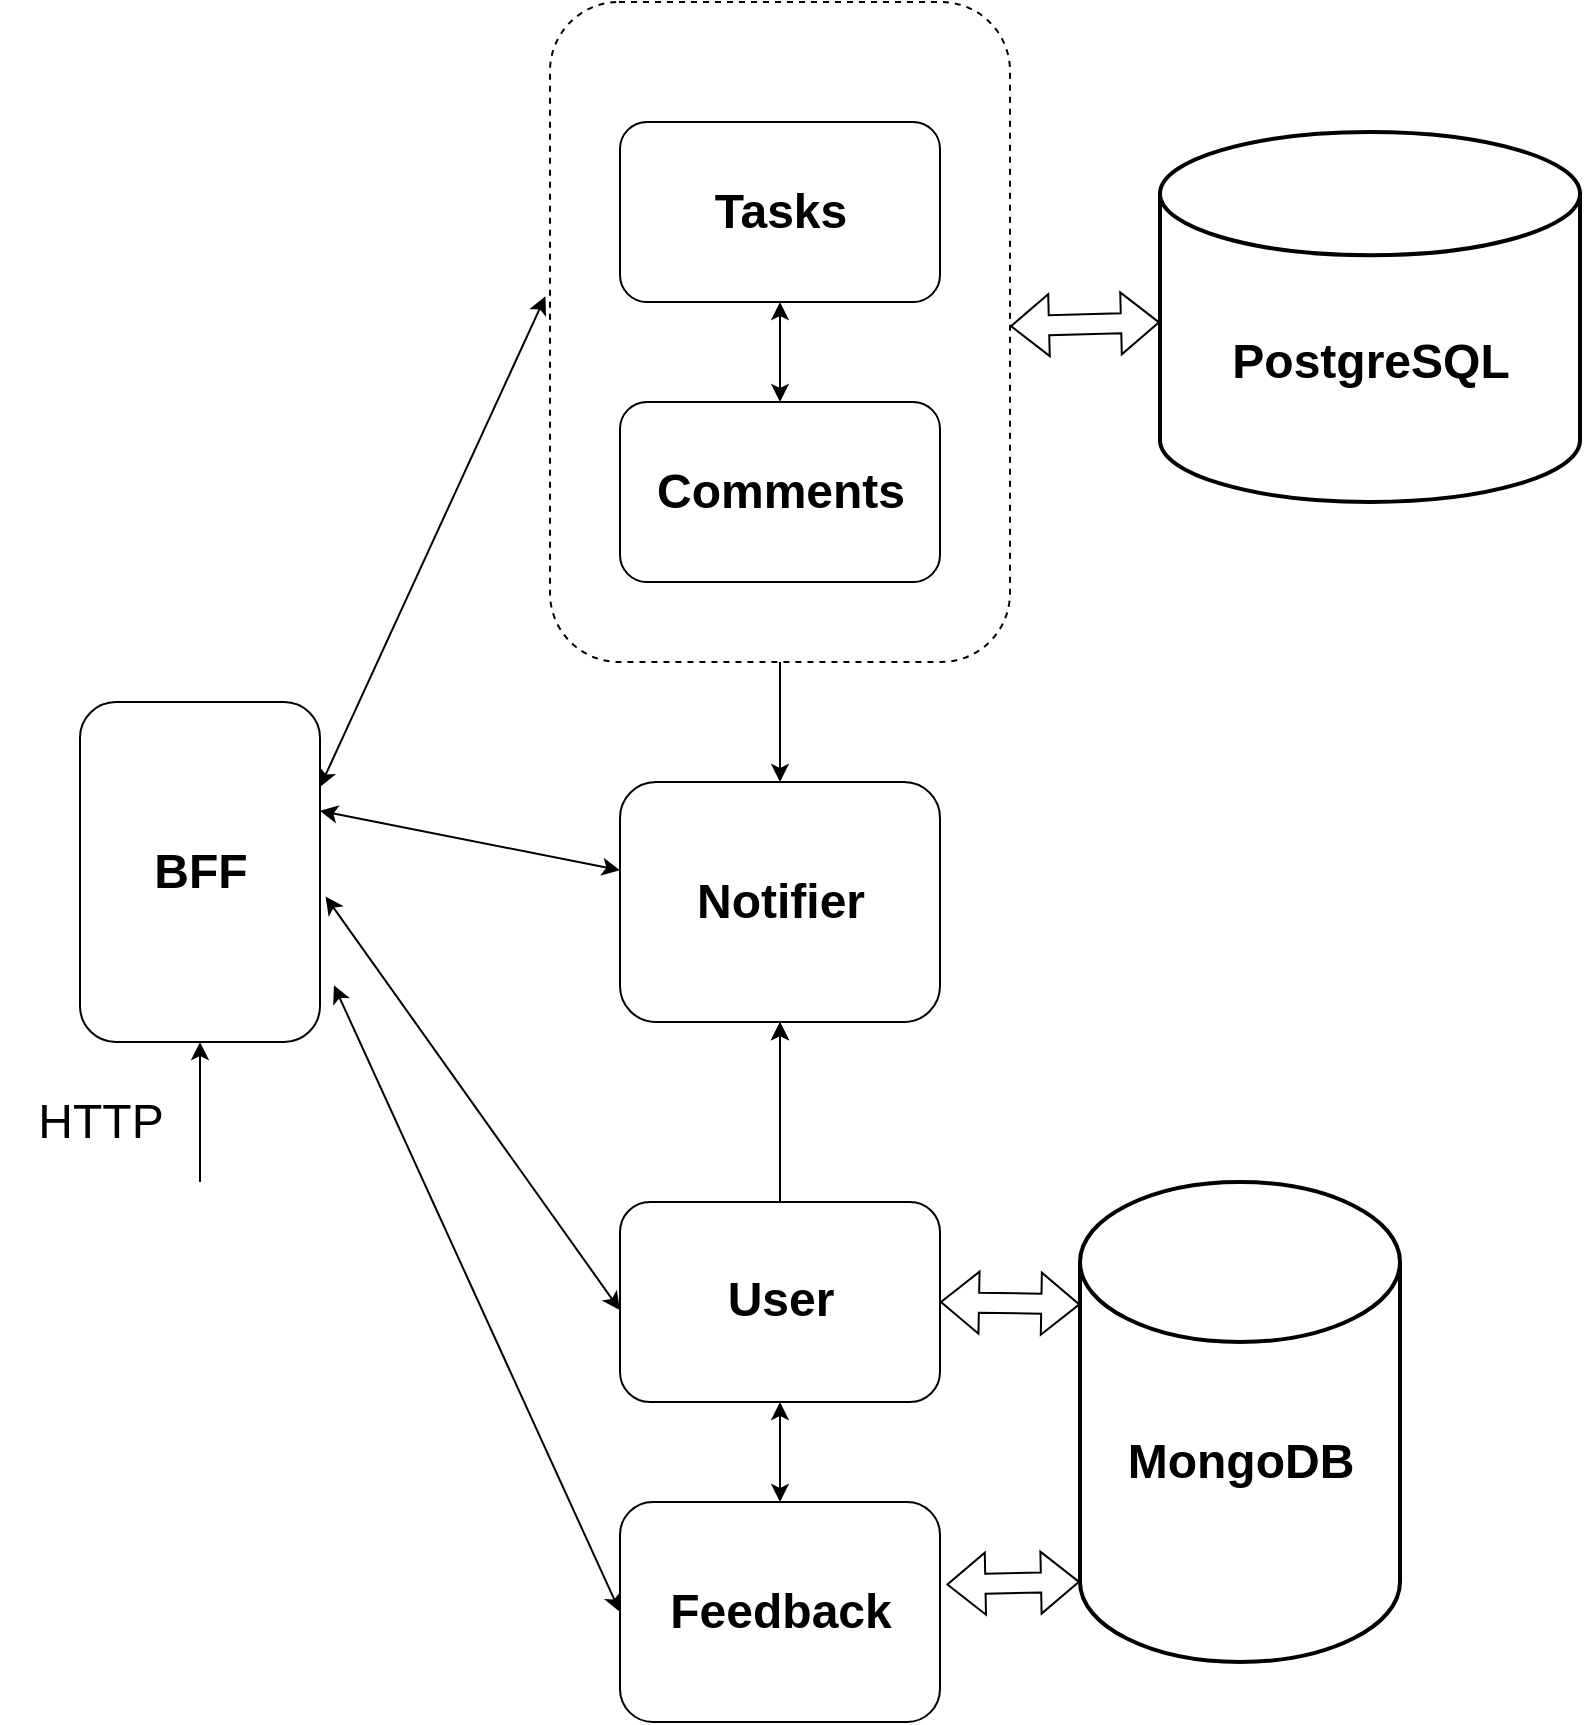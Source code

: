 <mxfile version="20.5.3" type="device"><diagram id="RwthXrA4nnqacq-BFfKK" name="Страница 1"><mxGraphModel dx="1718" dy="986" grid="1" gridSize="10" guides="1" tooltips="1" connect="1" arrows="1" fold="1" page="1" pageScale="1" pageWidth="827" pageHeight="1169" math="0" shadow="0"><root><mxCell id="0"/><mxCell id="1" parent="0"/><mxCell id="2GxBVFWnNDnyGPbpNnvW-55" value="" style="rounded=1;whiteSpace=wrap;html=1;fillColor=none;dashed=1;" vertex="1" parent="1"><mxGeometry x="285" y="70" width="230" height="330" as="geometry"/></mxCell><mxCell id="2GxBVFWnNDnyGPbpNnvW-40" value="" style="rounded=1;whiteSpace=wrap;html=1;" vertex="1" parent="1"><mxGeometry x="320" y="130" width="160" height="90" as="geometry"/></mxCell><mxCell id="2GxBVFWnNDnyGPbpNnvW-41" value="" style="rounded=1;whiteSpace=wrap;html=1;" vertex="1" parent="1"><mxGeometry x="320" y="270" width="160" height="90" as="geometry"/></mxCell><mxCell id="2GxBVFWnNDnyGPbpNnvW-78" value="" style="edgeStyle=orthogonalEdgeStyle;rounded=0;orthogonalLoop=1;jettySize=auto;html=1;" edge="1" parent="1" source="2GxBVFWnNDnyGPbpNnvW-42" target="2GxBVFWnNDnyGPbpNnvW-72"><mxGeometry relative="1" as="geometry"/></mxCell><mxCell id="2GxBVFWnNDnyGPbpNnvW-42" value="" style="rounded=1;whiteSpace=wrap;html=1;" vertex="1" parent="1"><mxGeometry x="320" y="670" width="160" height="100" as="geometry"/></mxCell><mxCell id="2GxBVFWnNDnyGPbpNnvW-43" value="" style="rounded=1;whiteSpace=wrap;html=1;" vertex="1" parent="1"><mxGeometry x="50" y="420" width="120" height="170" as="geometry"/></mxCell><mxCell id="2GxBVFWnNDnyGPbpNnvW-44" value="" style="endArrow=classic;startArrow=classic;html=1;rounded=0;entryX=-0.01;entryY=0.446;entryDx=0;entryDy=0;exitX=1;exitY=0.25;exitDx=0;exitDy=0;entryPerimeter=0;" edge="1" parent="1" source="2GxBVFWnNDnyGPbpNnvW-43" target="2GxBVFWnNDnyGPbpNnvW-55"><mxGeometry width="50" height="50" relative="1" as="geometry"><mxPoint x="230" y="330" as="sourcePoint"/><mxPoint x="280" y="280" as="targetPoint"/></mxGeometry></mxCell><mxCell id="2GxBVFWnNDnyGPbpNnvW-45" value="" style="endArrow=classic;startArrow=classic;html=1;rounded=0;entryX=0;entryY=0.541;entryDx=0;entryDy=0;entryPerimeter=0;exitX=1.023;exitY=0.572;exitDx=0;exitDy=0;exitPerimeter=0;" edge="1" parent="1" target="2GxBVFWnNDnyGPbpNnvW-42" source="2GxBVFWnNDnyGPbpNnvW-43"><mxGeometry width="50" height="50" relative="1" as="geometry"><mxPoint x="220" y="500" as="sourcePoint"/><mxPoint x="460" y="800" as="targetPoint"/></mxGeometry></mxCell><mxCell id="2GxBVFWnNDnyGPbpNnvW-46" value="Tasks" style="text;strokeColor=none;fillColor=none;html=1;fontSize=24;fontStyle=1;verticalAlign=middle;align=center;" vertex="1" parent="1"><mxGeometry x="350" y="155" width="100" height="40" as="geometry"/></mxCell><mxCell id="2GxBVFWnNDnyGPbpNnvW-47" value="Comments" style="text;strokeColor=none;fillColor=none;html=1;fontSize=24;fontStyle=1;verticalAlign=middle;align=center;" vertex="1" parent="1"><mxGeometry x="350" y="290" width="100" height="50" as="geometry"/></mxCell><mxCell id="2GxBVFWnNDnyGPbpNnvW-48" value="BFF" style="text;strokeColor=none;fillColor=none;html=1;fontSize=24;fontStyle=1;verticalAlign=middle;align=center;" vertex="1" parent="1"><mxGeometry x="60" y="485" width="100" height="40" as="geometry"/></mxCell><mxCell id="2GxBVFWnNDnyGPbpNnvW-49" value="User" style="text;strokeColor=none;fillColor=none;html=1;fontSize=24;fontStyle=1;verticalAlign=middle;align=center;" vertex="1" parent="1"><mxGeometry x="350" y="699" width="100" height="40" as="geometry"/></mxCell><mxCell id="2GxBVFWnNDnyGPbpNnvW-51" value="" style="strokeWidth=2;html=1;shape=mxgraph.flowchart.database;whiteSpace=wrap;" vertex="1" parent="1"><mxGeometry x="590" y="135" width="210" height="185" as="geometry"/></mxCell><mxCell id="2GxBVFWnNDnyGPbpNnvW-52" value="" style="strokeWidth=2;html=1;shape=mxgraph.flowchart.database;whiteSpace=wrap;" vertex="1" parent="1"><mxGeometry x="550" y="660" width="160" height="240" as="geometry"/></mxCell><mxCell id="2GxBVFWnNDnyGPbpNnvW-59" value="PostgreSQL" style="text;strokeColor=none;fillColor=none;html=1;fontSize=24;fontStyle=1;verticalAlign=middle;align=center;" vertex="1" parent="1"><mxGeometry x="645" y="230" width="100" height="40" as="geometry"/></mxCell><mxCell id="2GxBVFWnNDnyGPbpNnvW-60" value="MongoDB" style="text;strokeColor=none;fillColor=none;html=1;fontSize=24;fontStyle=1;verticalAlign=middle;align=center;" vertex="1" parent="1"><mxGeometry x="580" y="780" width="100" height="40" as="geometry"/></mxCell><mxCell id="2GxBVFWnNDnyGPbpNnvW-61" value="" style="endArrow=classic;startArrow=classic;html=1;rounded=0;entryX=0.5;entryY=1;entryDx=0;entryDy=0;" edge="1" parent="1" target="2GxBVFWnNDnyGPbpNnvW-40"><mxGeometry width="50" height="50" relative="1" as="geometry"><mxPoint x="400" y="270" as="sourcePoint"/><mxPoint x="400" y="295" as="targetPoint"/></mxGeometry></mxCell><mxCell id="2GxBVFWnNDnyGPbpNnvW-70" value="" style="shape=flexArrow;endArrow=classic;startArrow=classic;html=1;rounded=0;" edge="1" parent="1" source="2GxBVFWnNDnyGPbpNnvW-55" target="2GxBVFWnNDnyGPbpNnvW-51"><mxGeometry width="100" height="100" relative="1" as="geometry"><mxPoint x="490" y="435" as="sourcePoint"/><mxPoint x="590" y="335" as="targetPoint"/></mxGeometry></mxCell><mxCell id="2GxBVFWnNDnyGPbpNnvW-71" value="" style="shape=flexArrow;endArrow=classic;startArrow=classic;html=1;rounded=0;entryX=0.001;entryY=0.255;entryDx=0;entryDy=0;entryPerimeter=0;" edge="1" parent="1" target="2GxBVFWnNDnyGPbpNnvW-52"><mxGeometry width="100" height="100" relative="1" as="geometry"><mxPoint x="480" y="720" as="sourcePoint"/><mxPoint x="550" y="745" as="targetPoint"/></mxGeometry></mxCell><mxCell id="2GxBVFWnNDnyGPbpNnvW-72" value="" style="rounded=1;whiteSpace=wrap;html=1;fillColor=none;" vertex="1" parent="1"><mxGeometry x="320" y="460" width="160" height="120" as="geometry"/></mxCell><mxCell id="2GxBVFWnNDnyGPbpNnvW-73" value="Notifier" style="text;strokeColor=none;fillColor=none;html=1;fontSize=24;fontStyle=1;verticalAlign=middle;align=center;" vertex="1" parent="1"><mxGeometry x="350" y="500" width="100" height="40" as="geometry"/></mxCell><mxCell id="2GxBVFWnNDnyGPbpNnvW-74" value="" style="endArrow=classic;html=1;rounded=0;" edge="1" parent="1" target="2GxBVFWnNDnyGPbpNnvW-72"><mxGeometry width="50" height="50" relative="1" as="geometry"><mxPoint x="400" y="670" as="sourcePoint"/><mxPoint x="450" y="690" as="targetPoint"/></mxGeometry></mxCell><mxCell id="2GxBVFWnNDnyGPbpNnvW-75" value="" style="endArrow=classic;html=1;rounded=0;entryX=0.5;entryY=0;entryDx=0;entryDy=0;exitX=0.5;exitY=1;exitDx=0;exitDy=0;" edge="1" parent="1" target="2GxBVFWnNDnyGPbpNnvW-72" source="2GxBVFWnNDnyGPbpNnvW-55"><mxGeometry width="50" height="50" relative="1" as="geometry"><mxPoint x="400" y="520" as="sourcePoint"/><mxPoint x="450" y="470" as="targetPoint"/></mxGeometry></mxCell><mxCell id="2GxBVFWnNDnyGPbpNnvW-76" value="" style="endArrow=classic;html=1;rounded=0;" edge="1" parent="1"><mxGeometry width="50" height="50" relative="1" as="geometry"><mxPoint x="110" y="660" as="sourcePoint"/><mxPoint x="110" y="590" as="targetPoint"/></mxGeometry></mxCell><mxCell id="2GxBVFWnNDnyGPbpNnvW-77" value="&lt;span style=&quot;font-weight: 400;&quot;&gt;HTTP&lt;/span&gt;" style="text;strokeColor=none;fillColor=none;html=1;fontSize=24;fontStyle=1;verticalAlign=middle;align=center;" vertex="1" parent="1"><mxGeometry x="10" y="610" width="100" height="40" as="geometry"/></mxCell><mxCell id="2GxBVFWnNDnyGPbpNnvW-79" value="" style="endArrow=classic;startArrow=classic;html=1;rounded=0;entryX=0.999;entryY=0.32;entryDx=0;entryDy=0;entryPerimeter=0;" edge="1" parent="1" source="2GxBVFWnNDnyGPbpNnvW-72" target="2GxBVFWnNDnyGPbpNnvW-43"><mxGeometry width="50" height="50" relative="1" as="geometry"><mxPoint x="460" y="610" as="sourcePoint"/><mxPoint x="510" y="560" as="targetPoint"/></mxGeometry></mxCell><mxCell id="2GxBVFWnNDnyGPbpNnvW-80" value="" style="rounded=1;whiteSpace=wrap;html=1;" vertex="1" parent="1"><mxGeometry x="320" y="820" width="160" height="110" as="geometry"/></mxCell><mxCell id="2GxBVFWnNDnyGPbpNnvW-81" value="" style="endArrow=classic;startArrow=classic;html=1;rounded=0;exitX=0.5;exitY=1;exitDx=0;exitDy=0;" edge="1" parent="1" source="2GxBVFWnNDnyGPbpNnvW-42" target="2GxBVFWnNDnyGPbpNnvW-80"><mxGeometry width="50" height="50" relative="1" as="geometry"><mxPoint x="460" y="610" as="sourcePoint"/><mxPoint x="510" y="560" as="targetPoint"/></mxGeometry></mxCell><mxCell id="2GxBVFWnNDnyGPbpNnvW-82" value="Feedback" style="text;strokeColor=none;fillColor=none;html=1;fontSize=24;fontStyle=1;verticalAlign=middle;align=center;" vertex="1" parent="1"><mxGeometry x="350" y="855" width="100" height="40" as="geometry"/></mxCell><mxCell id="2GxBVFWnNDnyGPbpNnvW-83" value="" style="endArrow=classic;startArrow=classic;html=1;rounded=0;entryX=1.058;entryY=0.833;entryDx=0;entryDy=0;entryPerimeter=0;exitX=0;exitY=0.5;exitDx=0;exitDy=0;" edge="1" parent="1" source="2GxBVFWnNDnyGPbpNnvW-80" target="2GxBVFWnNDnyGPbpNnvW-43"><mxGeometry width="50" height="50" relative="1" as="geometry"><mxPoint x="460" y="610" as="sourcePoint"/><mxPoint x="510" y="560" as="targetPoint"/></mxGeometry></mxCell><mxCell id="2GxBVFWnNDnyGPbpNnvW-85" value="" style="shape=flexArrow;endArrow=classic;startArrow=classic;html=1;rounded=0;entryX=0;entryY=0.833;entryDx=0;entryDy=0;entryPerimeter=0;exitX=1.02;exitY=0.375;exitDx=0;exitDy=0;exitPerimeter=0;" edge="1" parent="1" source="2GxBVFWnNDnyGPbpNnvW-80" target="2GxBVFWnNDnyGPbpNnvW-52"><mxGeometry width="100" height="100" relative="1" as="geometry"><mxPoint x="480" y="720" as="sourcePoint"/><mxPoint x="550" y="745" as="targetPoint"/></mxGeometry></mxCell></root></mxGraphModel></diagram></mxfile>